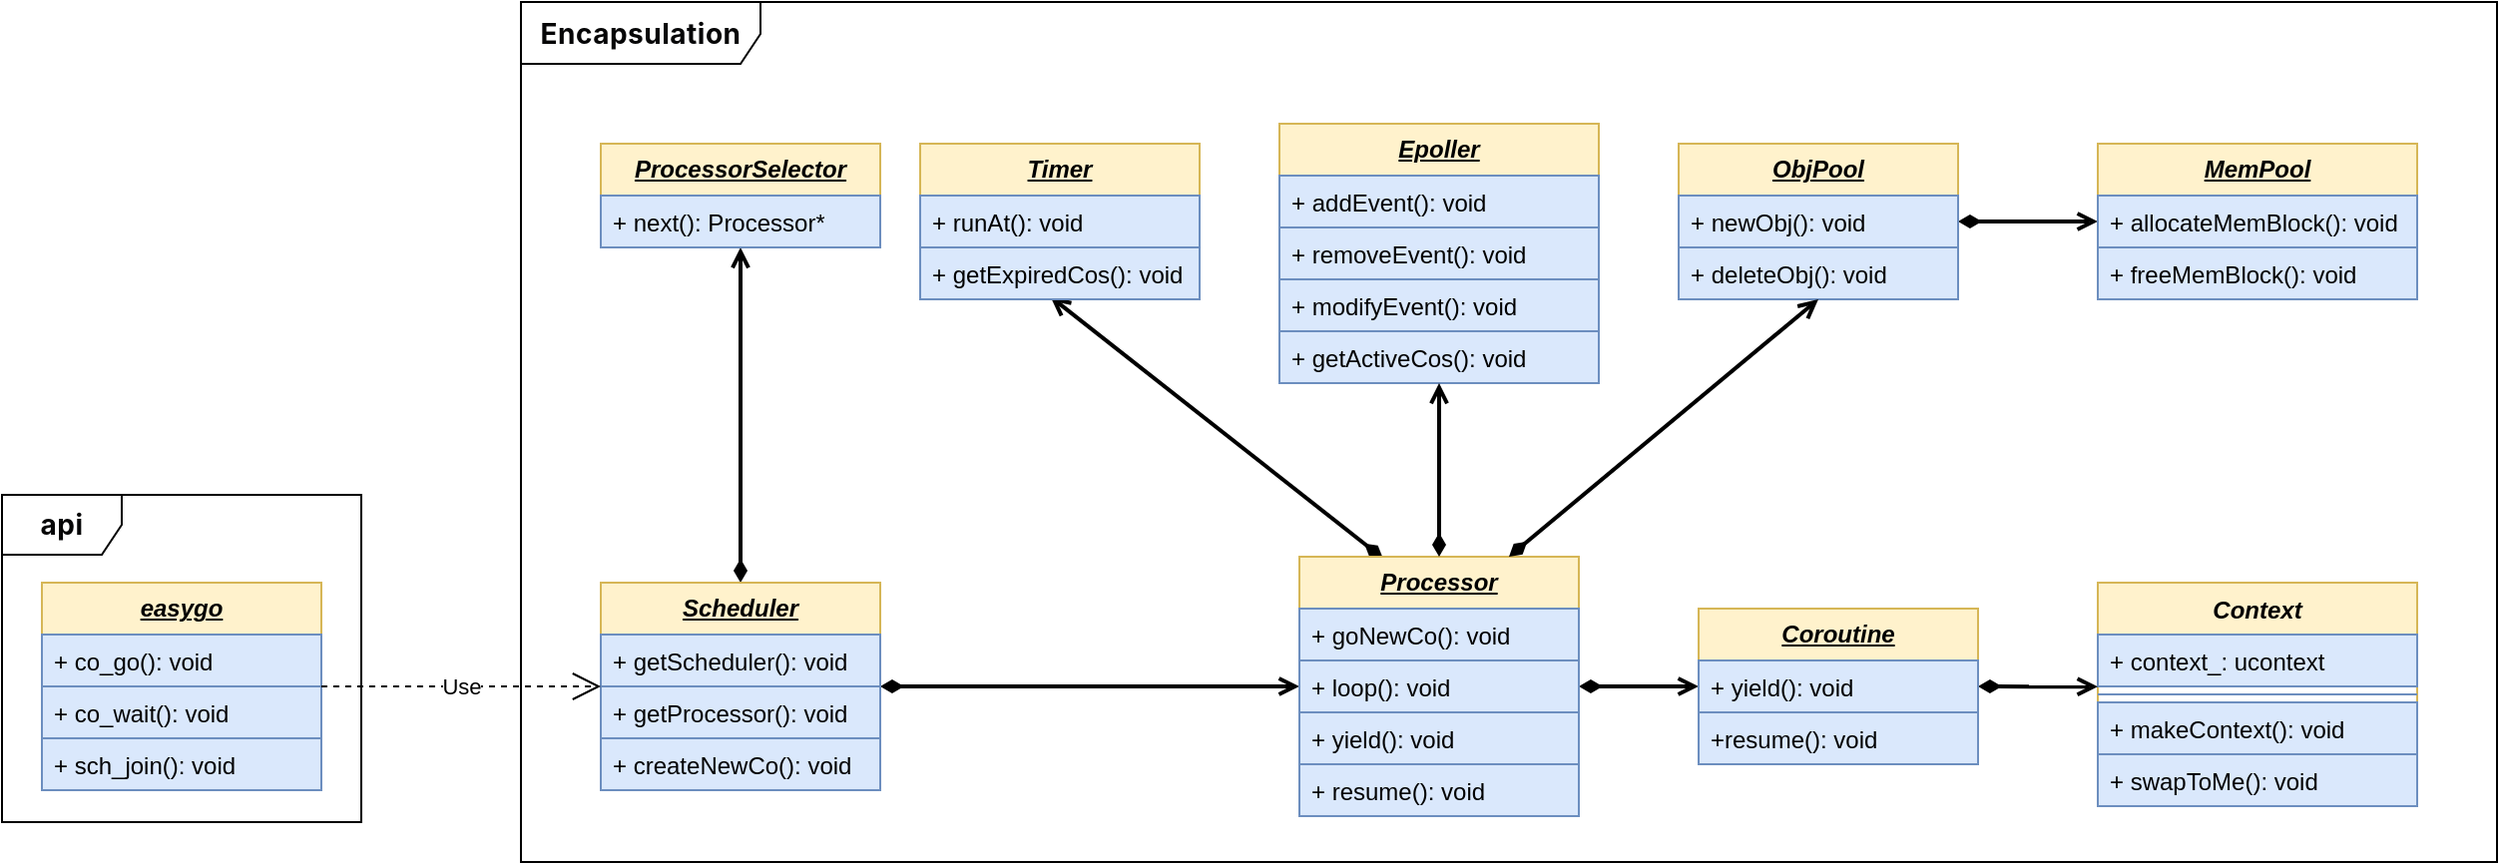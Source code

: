 <mxfile version="26.2.3">
  <diagram id="C5RBs43oDa-KdzZeNtuy" name="Page-1">
    <mxGraphModel dx="1844" dy="541" grid="1" gridSize="10" guides="1" tooltips="1" connect="1" arrows="1" fold="1" page="1" pageScale="1" pageWidth="827" pageHeight="1169" math="0" shadow="0">
      <root>
        <mxCell id="WIyWlLk6GJQsqaUBKTNV-0" />
        <mxCell id="WIyWlLk6GJQsqaUBKTNV-1" parent="WIyWlLk6GJQsqaUBKTNV-0" />
        <mxCell id="1d10iEpnewoCChyBrCpx-88" value="" style="group;movable=0;resizable=0;rotatable=0;deletable=0;editable=0;locked=1;connectable=0;" vertex="1" connectable="0" parent="WIyWlLk6GJQsqaUBKTNV-1">
          <mxGeometry x="-750" y="119" width="1250" height="431" as="geometry" />
        </mxCell>
        <mxCell id="1d10iEpnewoCChyBrCpx-13" value="&lt;b&gt;&lt;i&gt;&lt;u&gt;easygo&lt;/u&gt;&lt;/i&gt;&lt;/b&gt;" style="swimlane;fontStyle=0;childLayout=stackLayout;horizontal=1;startSize=26;fillColor=#fff2cc;horizontalStack=0;resizeParent=1;resizeParentMax=0;resizeLast=0;collapsible=1;marginBottom=0;whiteSpace=wrap;html=1;strokeColor=#d6b656;movable=1;resizable=1;rotatable=1;deletable=1;editable=1;locked=0;connectable=1;" vertex="1" parent="1d10iEpnewoCChyBrCpx-88">
          <mxGeometry x="20" y="291" width="140" height="104" as="geometry" />
        </mxCell>
        <mxCell id="1d10iEpnewoCChyBrCpx-14" value="+ co_go():&amp;nbsp;void" style="text;strokeColor=#6c8ebf;fillColor=#dae8fc;align=left;verticalAlign=top;spacingLeft=4;spacingRight=4;overflow=hidden;rotatable=1;points=[[0,0.5],[1,0.5]];portConstraint=eastwest;whiteSpace=wrap;html=1;movable=1;resizable=1;deletable=1;editable=1;locked=0;connectable=1;" vertex="1" parent="1d10iEpnewoCChyBrCpx-13">
          <mxGeometry y="26" width="140" height="26" as="geometry" />
        </mxCell>
        <mxCell id="1d10iEpnewoCChyBrCpx-15" value="+ co_wait():&amp;nbsp;void" style="text;strokeColor=#6c8ebf;fillColor=#dae8fc;align=left;verticalAlign=top;spacingLeft=4;spacingRight=4;overflow=hidden;rotatable=1;points=[[0,0.5],[1,0.5]];portConstraint=eastwest;whiteSpace=wrap;html=1;movable=1;resizable=1;deletable=1;editable=1;locked=0;connectable=1;" vertex="1" parent="1d10iEpnewoCChyBrCpx-13">
          <mxGeometry y="52" width="140" height="26" as="geometry" />
        </mxCell>
        <mxCell id="1d10iEpnewoCChyBrCpx-16" value="+ sch_join():&amp;nbsp;void" style="text;strokeColor=#6c8ebf;fillColor=#dae8fc;align=left;verticalAlign=top;spacingLeft=4;spacingRight=4;overflow=hidden;rotatable=1;points=[[0,0.5],[1,0.5]];portConstraint=eastwest;whiteSpace=wrap;html=1;movable=1;resizable=1;deletable=1;editable=1;locked=0;connectable=1;" vertex="1" parent="1d10iEpnewoCChyBrCpx-13">
          <mxGeometry y="78" width="140" height="26" as="geometry" />
        </mxCell>
        <mxCell id="1d10iEpnewoCChyBrCpx-71" style="edgeStyle=orthogonalEdgeStyle;rounded=0;orthogonalLoop=1;jettySize=auto;html=1;entryX=0;entryY=0.5;entryDx=0;entryDy=0;startArrow=diamondThin;startFill=1;endArrow=open;endFill=0;curved=0;strokeWidth=2;" edge="1" parent="1d10iEpnewoCChyBrCpx-88" source="1d10iEpnewoCChyBrCpx-18" target="1d10iEpnewoCChyBrCpx-34">
          <mxGeometry relative="1" as="geometry" />
        </mxCell>
        <mxCell id="1d10iEpnewoCChyBrCpx-84" style="rounded=0;orthogonalLoop=1;jettySize=auto;html=1;entryX=0.5;entryY=1;entryDx=0;entryDy=0;strokeWidth=2;endArrow=open;endFill=0;startArrow=diamondThin;startFill=1;" edge="1" parent="1d10iEpnewoCChyBrCpx-88" source="1d10iEpnewoCChyBrCpx-18" target="1d10iEpnewoCChyBrCpx-28">
          <mxGeometry relative="1" as="geometry" />
        </mxCell>
        <mxCell id="1d10iEpnewoCChyBrCpx-18" value="&lt;b&gt;&lt;i&gt;&lt;u&gt;Scheduler&lt;/u&gt;&lt;/i&gt;&lt;/b&gt;" style="swimlane;fontStyle=0;childLayout=stackLayout;horizontal=1;startSize=26;fillColor=#fff2cc;horizontalStack=0;resizeParent=1;resizeParentMax=0;resizeLast=0;collapsible=1;marginBottom=0;whiteSpace=wrap;html=1;strokeColor=#d6b656;movable=1;resizable=1;rotatable=1;deletable=1;editable=1;locked=0;connectable=1;" vertex="1" parent="1d10iEpnewoCChyBrCpx-88">
          <mxGeometry x="300" y="291" width="140" height="104" as="geometry" />
        </mxCell>
        <mxCell id="1d10iEpnewoCChyBrCpx-19" value="+ getScheduler(): void" style="text;strokeColor=#6c8ebf;fillColor=#dae8fc;align=left;verticalAlign=top;spacingLeft=4;spacingRight=4;overflow=hidden;rotatable=1;points=[[0,0.5],[1,0.5]];portConstraint=eastwest;whiteSpace=wrap;html=1;movable=1;resizable=1;deletable=1;editable=1;locked=0;connectable=1;" vertex="1" parent="1d10iEpnewoCChyBrCpx-18">
          <mxGeometry y="26" width="140" height="26" as="geometry" />
        </mxCell>
        <mxCell id="1d10iEpnewoCChyBrCpx-20" value="+ getProcessor():&amp;nbsp;void" style="text;strokeColor=#6c8ebf;fillColor=#dae8fc;align=left;verticalAlign=top;spacingLeft=4;spacingRight=4;overflow=hidden;rotatable=1;points=[[0,0.5],[1,0.5]];portConstraint=eastwest;whiteSpace=wrap;html=1;movable=1;resizable=1;deletable=1;editable=1;locked=0;connectable=1;" vertex="1" parent="1d10iEpnewoCChyBrCpx-18">
          <mxGeometry y="52" width="140" height="26" as="geometry" />
        </mxCell>
        <mxCell id="1d10iEpnewoCChyBrCpx-21" value="+ createNewCo():&amp;nbsp;void" style="text;strokeColor=#6c8ebf;fillColor=#dae8fc;align=left;verticalAlign=top;spacingLeft=4;spacingRight=4;overflow=hidden;rotatable=1;points=[[0,0.5],[1,0.5]];portConstraint=eastwest;whiteSpace=wrap;html=1;movable=1;resizable=1;deletable=1;editable=1;locked=0;connectable=1;" vertex="1" parent="1d10iEpnewoCChyBrCpx-18">
          <mxGeometry y="78" width="140" height="26" as="geometry" />
        </mxCell>
        <mxCell id="1d10iEpnewoCChyBrCpx-28" value="&lt;b&gt;&lt;i&gt;&lt;u&gt;ProcessorSelector&lt;/u&gt;&lt;/i&gt;&lt;/b&gt;" style="swimlane;fontStyle=0;childLayout=stackLayout;horizontal=1;startSize=26;fillColor=#fff2cc;horizontalStack=0;resizeParent=1;resizeParentMax=0;resizeLast=0;collapsible=1;marginBottom=0;whiteSpace=wrap;html=1;strokeColor=#d6b656;movable=1;resizable=1;rotatable=1;deletable=1;editable=1;locked=0;connectable=1;" vertex="1" parent="1d10iEpnewoCChyBrCpx-88">
          <mxGeometry x="300" y="71" width="140" height="52" as="geometry" />
        </mxCell>
        <mxCell id="1d10iEpnewoCChyBrCpx-29" value="+ next(): Processor*" style="text;strokeColor=#6c8ebf;fillColor=#dae8fc;align=left;verticalAlign=top;spacingLeft=4;spacingRight=4;overflow=hidden;rotatable=1;points=[[0,0.5],[1,0.5]];portConstraint=eastwest;whiteSpace=wrap;html=1;movable=1;resizable=1;deletable=1;editable=1;locked=0;connectable=1;" vertex="1" parent="1d10iEpnewoCChyBrCpx-28">
          <mxGeometry y="26" width="140" height="26" as="geometry" />
        </mxCell>
        <mxCell id="1d10iEpnewoCChyBrCpx-73" style="rounded=0;orthogonalLoop=1;jettySize=auto;html=1;exitX=0.299;exitY=0.006;exitDx=0;exitDy=0;startArrow=diamondThin;startFill=1;endArrow=open;endFill=0;strokeWidth=2;exitPerimeter=0;entryX=0.466;entryY=0.949;entryDx=0;entryDy=0;entryPerimeter=0;" edge="1" parent="1d10iEpnewoCChyBrCpx-88" source="1d10iEpnewoCChyBrCpx-32" target="1d10iEpnewoCChyBrCpx-48">
          <mxGeometry relative="1" as="geometry">
            <mxPoint x="530" y="151" as="targetPoint" />
          </mxGeometry>
        </mxCell>
        <mxCell id="1d10iEpnewoCChyBrCpx-76" style="rounded=0;orthogonalLoop=1;jettySize=auto;html=1;entryX=0;entryY=0.5;entryDx=0;entryDy=0;startArrow=diamondThin;startFill=1;endArrow=open;endFill=0;strokeWidth=2;" edge="1" parent="1d10iEpnewoCChyBrCpx-88" source="1d10iEpnewoCChyBrCpx-32" target="1d10iEpnewoCChyBrCpx-63">
          <mxGeometry relative="1" as="geometry" />
        </mxCell>
        <mxCell id="1d10iEpnewoCChyBrCpx-32" value="&lt;b&gt;&lt;i&gt;&lt;u&gt;Processor&lt;/u&gt;&lt;/i&gt;&lt;/b&gt;" style="swimlane;fontStyle=0;childLayout=stackLayout;horizontal=1;startSize=26;fillColor=#fff2cc;horizontalStack=0;resizeParent=1;resizeParentMax=0;resizeLast=0;collapsible=1;marginBottom=0;whiteSpace=wrap;html=1;strokeColor=#d6b656;movable=1;resizable=1;rotatable=1;deletable=1;editable=1;locked=0;connectable=1;" vertex="1" parent="1d10iEpnewoCChyBrCpx-88">
          <mxGeometry x="650" y="278" width="140" height="130" as="geometry" />
        </mxCell>
        <mxCell id="1d10iEpnewoCChyBrCpx-33" value="+ goNewCo(): void" style="text;strokeColor=#6c8ebf;fillColor=#dae8fc;align=left;verticalAlign=top;spacingLeft=4;spacingRight=4;overflow=hidden;rotatable=1;points=[[0,0.5],[1,0.5]];portConstraint=eastwest;whiteSpace=wrap;html=1;movable=1;resizable=1;deletable=1;editable=1;locked=0;connectable=1;" vertex="1" parent="1d10iEpnewoCChyBrCpx-32">
          <mxGeometry y="26" width="140" height="26" as="geometry" />
        </mxCell>
        <mxCell id="1d10iEpnewoCChyBrCpx-34" value="+ loop():&amp;nbsp;void" style="text;strokeColor=#6c8ebf;fillColor=#dae8fc;align=left;verticalAlign=top;spacingLeft=4;spacingRight=4;overflow=hidden;rotatable=1;points=[[0,0.5],[1,0.5]];portConstraint=eastwest;whiteSpace=wrap;html=1;movable=1;resizable=1;deletable=1;editable=1;locked=0;connectable=1;" vertex="1" parent="1d10iEpnewoCChyBrCpx-32">
          <mxGeometry y="52" width="140" height="26" as="geometry" />
        </mxCell>
        <mxCell id="1d10iEpnewoCChyBrCpx-35" value="+ yield():&amp;nbsp;void" style="text;strokeColor=#6c8ebf;fillColor=#dae8fc;align=left;verticalAlign=top;spacingLeft=4;spacingRight=4;overflow=hidden;rotatable=1;points=[[0,0.5],[1,0.5]];portConstraint=eastwest;whiteSpace=wrap;html=1;movable=1;resizable=1;deletable=1;editable=1;locked=0;connectable=1;" vertex="1" parent="1d10iEpnewoCChyBrCpx-32">
          <mxGeometry y="78" width="140" height="26" as="geometry" />
        </mxCell>
        <mxCell id="1d10iEpnewoCChyBrCpx-36" value="+ resume():&amp;nbsp;void" style="text;strokeColor=#6c8ebf;fillColor=#dae8fc;align=left;verticalAlign=top;spacingLeft=4;spacingRight=4;overflow=hidden;rotatable=1;points=[[0,0.5],[1,0.5]];portConstraint=eastwest;whiteSpace=wrap;html=1;movable=1;resizable=1;deletable=1;editable=1;locked=0;connectable=1;" vertex="1" parent="1d10iEpnewoCChyBrCpx-32">
          <mxGeometry y="104" width="140" height="26" as="geometry" />
        </mxCell>
        <mxCell id="1d10iEpnewoCChyBrCpx-39" value="&lt;b&gt;&lt;i&gt;&lt;u&gt;Timer&lt;/u&gt;&lt;/i&gt;&lt;/b&gt;" style="swimlane;fontStyle=0;childLayout=stackLayout;horizontal=1;startSize=26;fillColor=#fff2cc;horizontalStack=0;resizeParent=1;resizeParentMax=0;resizeLast=0;collapsible=1;marginBottom=0;whiteSpace=wrap;html=1;strokeColor=#d6b656;movable=1;resizable=1;rotatable=1;deletable=1;editable=1;locked=0;connectable=1;" vertex="1" parent="1d10iEpnewoCChyBrCpx-88">
          <mxGeometry x="460" y="71" width="140" height="78" as="geometry" />
        </mxCell>
        <mxCell id="1d10iEpnewoCChyBrCpx-40" value="+ runAt(): void" style="text;strokeColor=#6c8ebf;fillColor=#dae8fc;align=left;verticalAlign=top;spacingLeft=4;spacingRight=4;overflow=hidden;rotatable=1;points=[[0,0.5],[1,0.5]];portConstraint=eastwest;whiteSpace=wrap;html=1;movable=1;resizable=1;deletable=1;editable=1;locked=0;connectable=1;" vertex="1" parent="1d10iEpnewoCChyBrCpx-39">
          <mxGeometry y="26" width="140" height="26" as="geometry" />
        </mxCell>
        <mxCell id="1d10iEpnewoCChyBrCpx-48" value="+ getExpiredCos(): void" style="text;strokeColor=#6c8ebf;fillColor=#dae8fc;align=left;verticalAlign=top;spacingLeft=4;spacingRight=4;overflow=hidden;rotatable=1;points=[[0,0.5],[1,0.5]];portConstraint=eastwest;whiteSpace=wrap;html=1;movable=1;resizable=1;deletable=1;editable=1;locked=0;connectable=1;" vertex="1" parent="1d10iEpnewoCChyBrCpx-39">
          <mxGeometry y="52" width="140" height="26" as="geometry" />
        </mxCell>
        <mxCell id="1d10iEpnewoCChyBrCpx-43" value="&lt;b&gt;&lt;i&gt;&lt;u&gt;Epoller&lt;/u&gt;&lt;/i&gt;&lt;/b&gt;" style="swimlane;fontStyle=0;childLayout=stackLayout;horizontal=1;startSize=26;fillColor=#fff2cc;horizontalStack=0;resizeParent=1;resizeParentMax=0;resizeLast=0;collapsible=1;marginBottom=0;whiteSpace=wrap;html=1;strokeColor=#d6b656;movable=1;resizable=1;rotatable=1;deletable=1;editable=1;locked=0;connectable=1;" vertex="1" parent="1d10iEpnewoCChyBrCpx-88">
          <mxGeometry x="640" y="61" width="160" height="130" as="geometry" />
        </mxCell>
        <mxCell id="1d10iEpnewoCChyBrCpx-44" value="+ addEvent(): void" style="text;strokeColor=#6c8ebf;fillColor=#dae8fc;align=left;verticalAlign=top;spacingLeft=4;spacingRight=4;overflow=hidden;rotatable=1;points=[[0,0.5],[1,0.5]];portConstraint=eastwest;whiteSpace=wrap;html=1;movable=1;resizable=1;deletable=1;editable=1;locked=0;connectable=1;" vertex="1" parent="1d10iEpnewoCChyBrCpx-43">
          <mxGeometry y="26" width="160" height="26" as="geometry" />
        </mxCell>
        <mxCell id="1d10iEpnewoCChyBrCpx-47" value="+ removeEvent(): void" style="text;strokeColor=#6c8ebf;fillColor=#dae8fc;align=left;verticalAlign=top;spacingLeft=4;spacingRight=4;overflow=hidden;rotatable=1;points=[[0,0.5],[1,0.5]];portConstraint=eastwest;whiteSpace=wrap;html=1;movable=1;resizable=1;deletable=1;editable=1;locked=0;connectable=1;" vertex="1" parent="1d10iEpnewoCChyBrCpx-43">
          <mxGeometry y="52" width="160" height="26" as="geometry" />
        </mxCell>
        <mxCell id="1d10iEpnewoCChyBrCpx-46" value="+ modifyEvent(): void" style="text;strokeColor=#6c8ebf;fillColor=#dae8fc;align=left;verticalAlign=top;spacingLeft=4;spacingRight=4;overflow=hidden;rotatable=1;points=[[0,0.5],[1,0.5]];portConstraint=eastwest;whiteSpace=wrap;html=1;movable=1;resizable=1;deletable=1;editable=1;locked=0;connectable=1;" vertex="1" parent="1d10iEpnewoCChyBrCpx-43">
          <mxGeometry y="78" width="160" height="26" as="geometry" />
        </mxCell>
        <mxCell id="1d10iEpnewoCChyBrCpx-45" value="+ getActiveCos(): void" style="text;strokeColor=#6c8ebf;fillColor=#dae8fc;align=left;verticalAlign=top;spacingLeft=4;spacingRight=4;overflow=hidden;rotatable=1;points=[[0,0.5],[1,0.5]];portConstraint=eastwest;whiteSpace=wrap;html=1;movable=1;resizable=1;deletable=1;editable=1;locked=0;connectable=1;" vertex="1" parent="1d10iEpnewoCChyBrCpx-43">
          <mxGeometry y="104" width="160" height="26" as="geometry" />
        </mxCell>
        <mxCell id="1d10iEpnewoCChyBrCpx-81" style="rounded=0;orthogonalLoop=1;jettySize=auto;html=1;exitX=1;exitY=0.5;exitDx=0;exitDy=0;entryX=0;entryY=0.5;entryDx=0;entryDy=0;startArrow=diamondThin;startFill=1;strokeWidth=2;endArrow=open;endFill=0;" edge="1" parent="1d10iEpnewoCChyBrCpx-88" source="1d10iEpnewoCChyBrCpx-52" target="1d10iEpnewoCChyBrCpx-55">
          <mxGeometry relative="1" as="geometry" />
        </mxCell>
        <mxCell id="1d10iEpnewoCChyBrCpx-52" value="&lt;b&gt;&lt;i&gt;&lt;u&gt;ObjPool&lt;/u&gt;&lt;/i&gt;&lt;/b&gt;" style="swimlane;fontStyle=0;childLayout=stackLayout;horizontal=1;startSize=26;fillColor=#fff2cc;horizontalStack=0;resizeParent=1;resizeParentMax=0;resizeLast=0;collapsible=1;marginBottom=0;whiteSpace=wrap;html=1;strokeColor=#d6b656;movable=1;resizable=1;rotatable=1;deletable=1;editable=1;locked=0;connectable=1;" vertex="1" parent="1d10iEpnewoCChyBrCpx-88">
          <mxGeometry x="840" y="71" width="140" height="78" as="geometry" />
        </mxCell>
        <mxCell id="1d10iEpnewoCChyBrCpx-53" value="+ newObj(): void" style="text;strokeColor=#6c8ebf;fillColor=#dae8fc;align=left;verticalAlign=top;spacingLeft=4;spacingRight=4;overflow=hidden;rotatable=1;points=[[0,0.5],[1,0.5]];portConstraint=eastwest;whiteSpace=wrap;html=1;movable=1;resizable=1;deletable=1;editable=1;locked=0;connectable=1;" vertex="1" parent="1d10iEpnewoCChyBrCpx-52">
          <mxGeometry y="26" width="140" height="26" as="geometry" />
        </mxCell>
        <mxCell id="1d10iEpnewoCChyBrCpx-54" value="+ deleteObj(): void" style="text;strokeColor=#6c8ebf;fillColor=#dae8fc;align=left;verticalAlign=top;spacingLeft=4;spacingRight=4;overflow=hidden;rotatable=1;points=[[0,0.5],[1,0.5]];portConstraint=eastwest;whiteSpace=wrap;html=1;movable=1;resizable=1;deletable=1;editable=1;locked=0;connectable=1;" vertex="1" parent="1d10iEpnewoCChyBrCpx-52">
          <mxGeometry y="52" width="140" height="26" as="geometry" />
        </mxCell>
        <mxCell id="1d10iEpnewoCChyBrCpx-55" value="&lt;b&gt;&lt;i&gt;&lt;u&gt;MemPool&lt;/u&gt;&lt;/i&gt;&lt;/b&gt;" style="swimlane;fontStyle=0;childLayout=stackLayout;horizontal=1;startSize=26;fillColor=#fff2cc;horizontalStack=0;resizeParent=1;resizeParentMax=0;resizeLast=0;collapsible=1;marginBottom=0;whiteSpace=wrap;html=1;strokeColor=#d6b656;movable=1;resizable=1;rotatable=1;deletable=1;editable=1;locked=0;connectable=1;" vertex="1" parent="1d10iEpnewoCChyBrCpx-88">
          <mxGeometry x="1050" y="71" width="160" height="78" as="geometry" />
        </mxCell>
        <mxCell id="1d10iEpnewoCChyBrCpx-56" value="+ allocateMemBlock(): void" style="text;strokeColor=#6c8ebf;fillColor=#dae8fc;align=left;verticalAlign=top;spacingLeft=4;spacingRight=4;overflow=hidden;rotatable=1;points=[[0,0.5],[1,0.5]];portConstraint=eastwest;whiteSpace=wrap;html=1;movable=1;resizable=1;deletable=1;editable=1;locked=0;connectable=1;" vertex="1" parent="1d10iEpnewoCChyBrCpx-55">
          <mxGeometry y="26" width="160" height="26" as="geometry" />
        </mxCell>
        <mxCell id="1d10iEpnewoCChyBrCpx-57" value="+ freeMemBlock(): void" style="text;strokeColor=#6c8ebf;fillColor=#dae8fc;align=left;verticalAlign=top;spacingLeft=4;spacingRight=4;overflow=hidden;rotatable=1;points=[[0,0.5],[1,0.5]];portConstraint=eastwest;whiteSpace=wrap;html=1;movable=1;resizable=1;deletable=1;editable=1;locked=0;connectable=1;" vertex="1" parent="1d10iEpnewoCChyBrCpx-55">
          <mxGeometry y="52" width="160" height="26" as="geometry" />
        </mxCell>
        <mxCell id="1d10iEpnewoCChyBrCpx-58" value="&lt;i&gt;Context&lt;/i&gt;" style="swimlane;fontStyle=1;align=center;verticalAlign=top;childLayout=stackLayout;horizontal=1;startSize=26;horizontalStack=0;resizeParent=1;resizeParentMax=0;resizeLast=0;collapsible=1;marginBottom=0;whiteSpace=wrap;html=1;fillColor=#fff2cc;strokeColor=#d6b656;" vertex="1" parent="1d10iEpnewoCChyBrCpx-88">
          <mxGeometry x="1050" y="291" width="160" height="112" as="geometry" />
        </mxCell>
        <mxCell id="1d10iEpnewoCChyBrCpx-59" value="+ context_: ucontext" style="text;strokeColor=#6c8ebf;fillColor=#dae8fc;align=left;verticalAlign=top;spacingLeft=4;spacingRight=4;overflow=hidden;rotatable=0;points=[[0,0.5],[1,0.5]];portConstraint=eastwest;whiteSpace=wrap;html=1;" vertex="1" parent="1d10iEpnewoCChyBrCpx-58">
          <mxGeometry y="26" width="160" height="26" as="geometry" />
        </mxCell>
        <mxCell id="1d10iEpnewoCChyBrCpx-60" value="" style="line;strokeWidth=1;fillColor=#dae8fc;align=left;verticalAlign=middle;spacingTop=-1;spacingLeft=3;spacingRight=3;rotatable=0;labelPosition=right;points=[];portConstraint=eastwest;strokeColor=#6c8ebf;" vertex="1" parent="1d10iEpnewoCChyBrCpx-58">
          <mxGeometry y="52" width="160" height="8" as="geometry" />
        </mxCell>
        <mxCell id="1d10iEpnewoCChyBrCpx-61" value="+ makeContext(): void" style="text;strokeColor=#6c8ebf;fillColor=#dae8fc;align=left;verticalAlign=top;spacingLeft=4;spacingRight=4;overflow=hidden;rotatable=0;points=[[0,0.5],[1,0.5]];portConstraint=eastwest;whiteSpace=wrap;html=1;" vertex="1" parent="1d10iEpnewoCChyBrCpx-58">
          <mxGeometry y="60" width="160" height="26" as="geometry" />
        </mxCell>
        <mxCell id="1d10iEpnewoCChyBrCpx-65" value="+ swapToMe(): void" style="text;strokeColor=#6c8ebf;fillColor=#dae8fc;align=left;verticalAlign=top;spacingLeft=4;spacingRight=4;overflow=hidden;rotatable=0;points=[[0,0.5],[1,0.5]];portConstraint=eastwest;whiteSpace=wrap;html=1;" vertex="1" parent="1d10iEpnewoCChyBrCpx-58">
          <mxGeometry y="86" width="160" height="26" as="geometry" />
        </mxCell>
        <mxCell id="1d10iEpnewoCChyBrCpx-80" style="rounded=0;orthogonalLoop=1;jettySize=auto;html=1;exitX=1;exitY=0.5;exitDx=0;exitDy=0;strokeWidth=2;startArrow=diamondThin;startFill=1;endArrow=open;endFill=0;" edge="1" parent="1d10iEpnewoCChyBrCpx-88" source="1d10iEpnewoCChyBrCpx-62">
          <mxGeometry relative="1" as="geometry">
            <mxPoint x="1050" y="343.158" as="targetPoint" />
          </mxGeometry>
        </mxCell>
        <mxCell id="1d10iEpnewoCChyBrCpx-62" value="&lt;b&gt;&lt;i&gt;&lt;u&gt;Coroutine&lt;/u&gt;&lt;/i&gt;&lt;/b&gt;" style="swimlane;fontStyle=0;childLayout=stackLayout;horizontal=1;startSize=26;fillColor=#fff2cc;horizontalStack=0;resizeParent=1;resizeParentMax=0;resizeLast=0;collapsible=1;marginBottom=0;whiteSpace=wrap;html=1;strokeColor=#d6b656;movable=1;resizable=1;rotatable=1;deletable=1;editable=1;locked=0;connectable=1;" vertex="1" parent="1d10iEpnewoCChyBrCpx-88">
          <mxGeometry x="850" y="304" width="140" height="78" as="geometry" />
        </mxCell>
        <mxCell id="1d10iEpnewoCChyBrCpx-63" value="+ yield(): void" style="text;strokeColor=#6c8ebf;fillColor=#dae8fc;align=left;verticalAlign=top;spacingLeft=4;spacingRight=4;overflow=hidden;rotatable=1;points=[[0,0.5],[1,0.5]];portConstraint=eastwest;whiteSpace=wrap;html=1;movable=1;resizable=1;deletable=1;editable=1;locked=0;connectable=1;" vertex="1" parent="1d10iEpnewoCChyBrCpx-62">
          <mxGeometry y="26" width="140" height="26" as="geometry" />
        </mxCell>
        <mxCell id="1d10iEpnewoCChyBrCpx-64" value="+resume(): void" style="text;strokeColor=#6c8ebf;fillColor=#dae8fc;align=left;verticalAlign=top;spacingLeft=4;spacingRight=4;overflow=hidden;rotatable=1;points=[[0,0.5],[1,0.5]];portConstraint=eastwest;whiteSpace=wrap;html=1;movable=1;resizable=1;deletable=1;editable=1;locked=0;connectable=1;" vertex="1" parent="1d10iEpnewoCChyBrCpx-62">
          <mxGeometry y="52" width="140" height="26" as="geometry" />
        </mxCell>
        <mxCell id="1d10iEpnewoCChyBrCpx-67" value="Use" style="endArrow=open;endSize=12;dashed=1;html=1;rounded=0;exitX=1;exitY=0.5;exitDx=0;exitDy=0;entryX=0;entryY=0.5;entryDx=0;entryDy=0;" edge="1" parent="1d10iEpnewoCChyBrCpx-88" source="1d10iEpnewoCChyBrCpx-13" target="1d10iEpnewoCChyBrCpx-18">
          <mxGeometry width="160" relative="1" as="geometry">
            <mxPoint x="210" y="521" as="sourcePoint" />
            <mxPoint x="370" y="521" as="targetPoint" />
          </mxGeometry>
        </mxCell>
        <mxCell id="1d10iEpnewoCChyBrCpx-74" style="rounded=0;orthogonalLoop=1;jettySize=auto;html=1;exitX=0.5;exitY=0;exitDx=0;exitDy=0;startArrow=diamondThin;startFill=1;endArrow=open;endFill=0;strokeWidth=2;entryX=0.5;entryY=1;entryDx=0;entryDy=0;" edge="1" parent="1d10iEpnewoCChyBrCpx-88" source="1d10iEpnewoCChyBrCpx-32" target="1d10iEpnewoCChyBrCpx-43">
          <mxGeometry relative="1" as="geometry">
            <mxPoint x="570" y="151" as="targetPoint" />
            <mxPoint x="725" y="278" as="sourcePoint" />
          </mxGeometry>
        </mxCell>
        <mxCell id="1d10iEpnewoCChyBrCpx-75" style="rounded=0;orthogonalLoop=1;jettySize=auto;html=1;exitX=0.75;exitY=0;exitDx=0;exitDy=0;startArrow=diamondThin;startFill=1;endArrow=open;endFill=0;strokeWidth=2;entryX=0.5;entryY=1;entryDx=0;entryDy=0;" edge="1" parent="1d10iEpnewoCChyBrCpx-88" source="1d10iEpnewoCChyBrCpx-32" target="1d10iEpnewoCChyBrCpx-52">
          <mxGeometry relative="1" as="geometry">
            <mxPoint x="760" y="191" as="targetPoint" />
            <mxPoint x="760" y="278" as="sourcePoint" />
          </mxGeometry>
        </mxCell>
        <mxCell id="1d10iEpnewoCChyBrCpx-86" value="&lt;span style=&quot;margin: 0px; padding: 0px; border: 0px; font-variant-numeric: inherit; font-variant-east-asian: inherit; font-variant-alternates: inherit; font-variant-position: inherit; font-variant-emoji: inherit; font-weight: 700; font-stretch: inherit; font-size: 14px; line-height: inherit; font-family: -apple-system, BlinkMacSystemFont, &amp;quot;Helvetica Neue&amp;quot;, Helvetica, &amp;quot;Segoe UI&amp;quot;, Arial, Roboto, &amp;quot;PingFang SC&amp;quot;, MIUI, &amp;quot;Hiragino Sans GB&amp;quot;, &amp;quot;Microsoft YaHei&amp;quot;, sans-serif; font-optical-sizing: inherit; font-size-adjust: inherit; font-kerning: inherit; font-feature-settings: inherit; font-variation-settings: inherit; vertical-align: baseline; color: rgb(6, 6, 7); letter-spacing: 0.25px; text-align: start; white-space-collapse: preserve; background-color: rgb(255, 255, 255);&quot; class=&quot;&quot;&gt;Encapsulation&lt;/span&gt;" style="shape=umlFrame;whiteSpace=wrap;html=1;pointerEvents=0;width=120;height=31;" vertex="1" parent="1d10iEpnewoCChyBrCpx-88">
          <mxGeometry x="260" width="990" height="431" as="geometry" />
        </mxCell>
        <mxCell id="1d10iEpnewoCChyBrCpx-87" value="&lt;span style=&quot;color: rgb(6, 6, 7); font-family: -apple-system, BlinkMacSystemFont, &amp;quot;Helvetica Neue&amp;quot;, Helvetica, &amp;quot;Segoe UI&amp;quot;, Arial, Roboto, &amp;quot;PingFang SC&amp;quot;, MIUI, &amp;quot;Hiragino Sans GB&amp;quot;, &amp;quot;Microsoft YaHei&amp;quot;, sans-serif; font-size: 14px; font-weight: 700; letter-spacing: 0.25px; text-align: start; white-space-collapse: preserve; background-color: rgb(255, 255, 255);&quot;&gt;api&lt;/span&gt;" style="shape=umlFrame;whiteSpace=wrap;html=1;pointerEvents=0;" vertex="1" parent="1d10iEpnewoCChyBrCpx-88">
          <mxGeometry y="247" width="180" height="164" as="geometry" />
        </mxCell>
      </root>
    </mxGraphModel>
  </diagram>
</mxfile>
